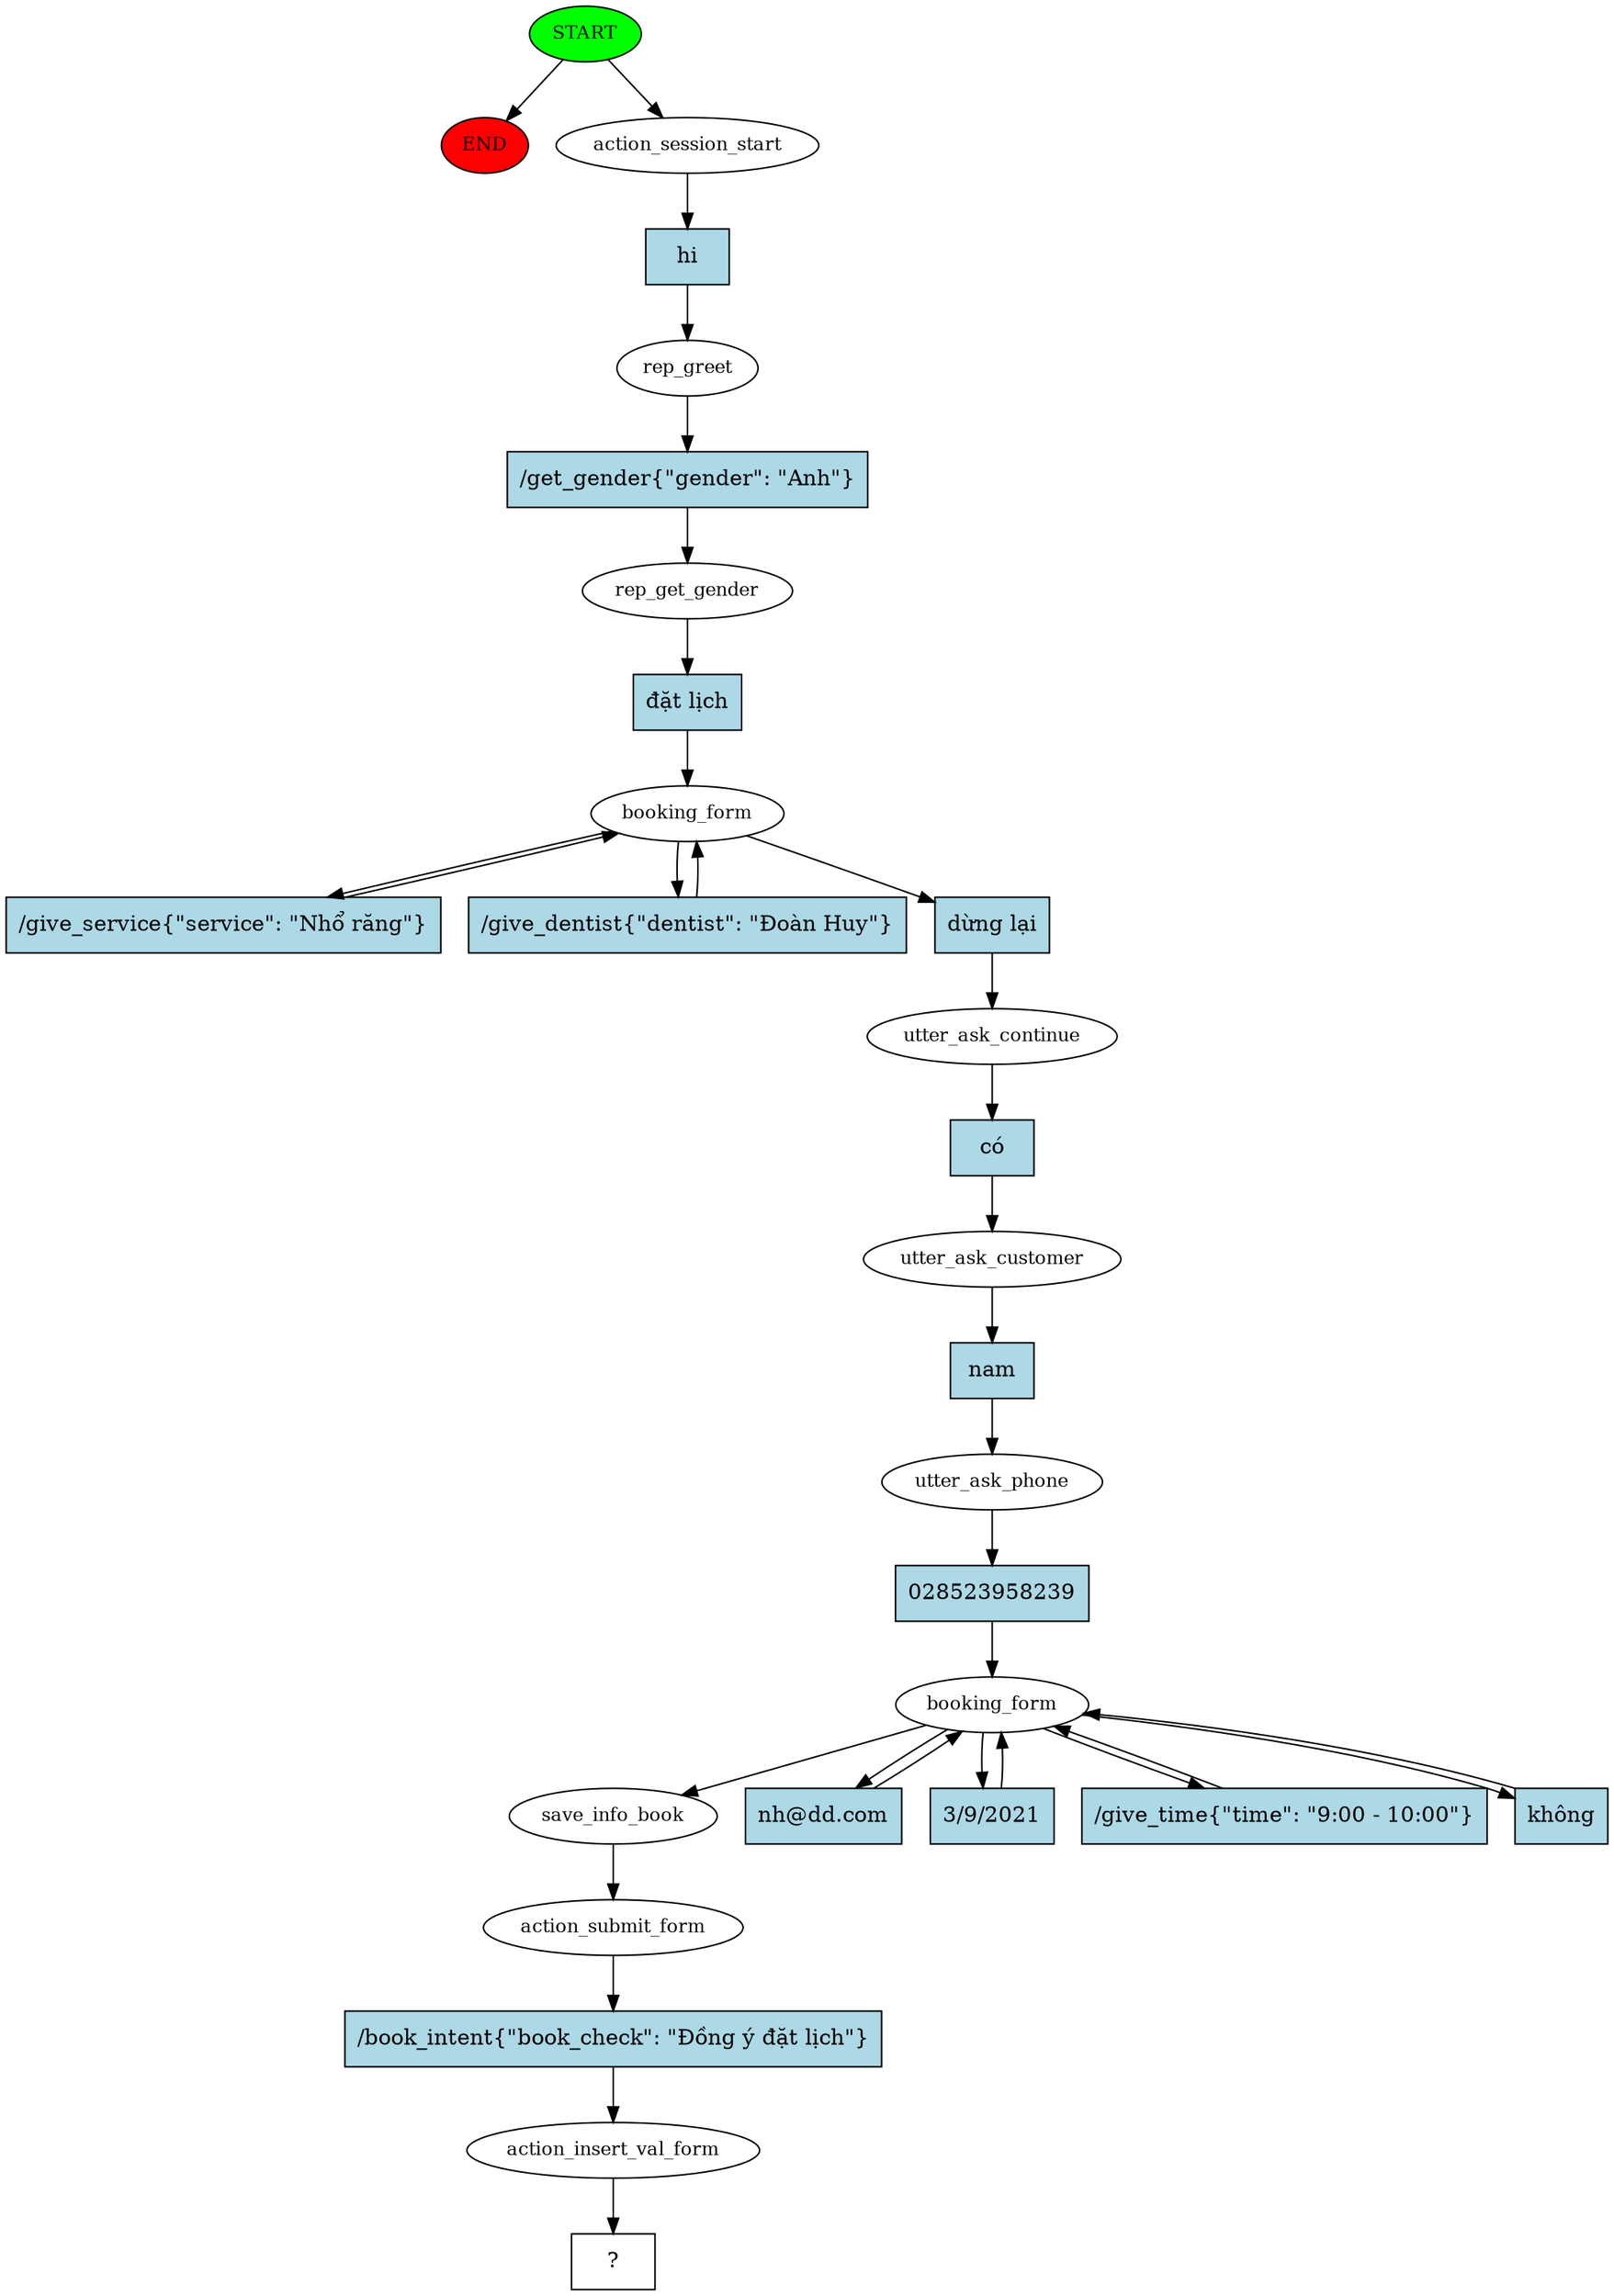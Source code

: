 digraph  {
0 [class="start active", fillcolor=green, fontsize=12, label=START, style=filled];
"-1" [class=end, fillcolor=red, fontsize=12, label=END, style=filled];
1 [class=active, fontsize=12, label=action_session_start];
2 [class=active, fontsize=12, label=rep_greet];
3 [class=active, fontsize=12, label=rep_get_gender];
4 [class=active, fontsize=12, label=booking_form];
7 [class=active, fontsize=12, label=utter_ask_continue];
8 [class=active, fontsize=12, label=utter_ask_customer];
9 [class=active, fontsize=12, label=utter_ask_phone];
10 [class=active, fontsize=12, label=booking_form];
15 [class=active, fontsize=12, label=save_info_book];
16 [class=active, fontsize=12, label=action_submit_form];
17 [class=active, fontsize=12, label=action_insert_val_form];
18 [class="intent dashed active", label="  ?  ", shape=rect];
19 [class="intent active", fillcolor=lightblue, label=hi, shape=rect, style=filled];
20 [class="intent active", fillcolor=lightblue, label="/get_gender{\"gender\": \"Anh\"}", shape=rect, style=filled];
21 [class="intent active", fillcolor=lightblue, label="đặt lịch", shape=rect, style=filled];
22 [class="intent active", fillcolor=lightblue, label="/give_service{\"service\": \"Nhổ răng\"}", shape=rect, style=filled];
23 [class="intent active", fillcolor=lightblue, label="/give_dentist{\"dentist\": \"Đoàn Huy\"}", shape=rect, style=filled];
24 [class="intent active", fillcolor=lightblue, label="dừng lại", shape=rect, style=filled];
25 [class="intent active", fillcolor=lightblue, label="có", shape=rect, style=filled];
26 [class="intent active", fillcolor=lightblue, label=nam, shape=rect, style=filled];
27 [class="intent active", fillcolor=lightblue, label=028523958239, shape=rect, style=filled];
28 [class="intent active", fillcolor=lightblue, label="nh@dd.com", shape=rect, style=filled];
29 [class="intent active", fillcolor=lightblue, label="3/9/2021", shape=rect, style=filled];
30 [class="intent active", fillcolor=lightblue, label="/give_time{\"time\": \"9:00 - 10:00\"}", shape=rect, style=filled];
31 [class="intent active", fillcolor=lightblue, label="không", shape=rect, style=filled];
32 [class="intent active", fillcolor=lightblue, label="/book_intent{\"book_check\": \"Đồng ý đặt lịch\"}", shape=rect, style=filled];
0 -> "-1"  [class="", key=NONE, label=""];
0 -> 1  [class=active, key=NONE, label=""];
1 -> 19  [class=active, key=0];
2 -> 20  [class=active, key=0];
3 -> 21  [class=active, key=0];
4 -> 22  [class=active, key=0];
4 -> 23  [class=active, key=0];
4 -> 24  [class=active, key=0];
7 -> 25  [class=active, key=0];
8 -> 26  [class=active, key=0];
9 -> 27  [class=active, key=0];
10 -> 15  [class=active, key=NONE, label=""];
10 -> 28  [class=active, key=0];
10 -> 29  [class=active, key=0];
10 -> 30  [class=active, key=0];
10 -> 31  [class=active, key=0];
15 -> 16  [class=active, key=NONE, label=""];
16 -> 32  [class=active, key=0];
17 -> 18  [class=active, key=NONE, label=""];
19 -> 2  [class=active, key=0];
20 -> 3  [class=active, key=0];
21 -> 4  [class=active, key=0];
22 -> 4  [class=active, key=0];
23 -> 4  [class=active, key=0];
24 -> 7  [class=active, key=0];
25 -> 8  [class=active, key=0];
26 -> 9  [class=active, key=0];
27 -> 10  [class=active, key=0];
28 -> 10  [class=active, key=0];
29 -> 10  [class=active, key=0];
30 -> 10  [class=active, key=0];
31 -> 10  [class=active, key=0];
32 -> 17  [class=active, key=0];
}
